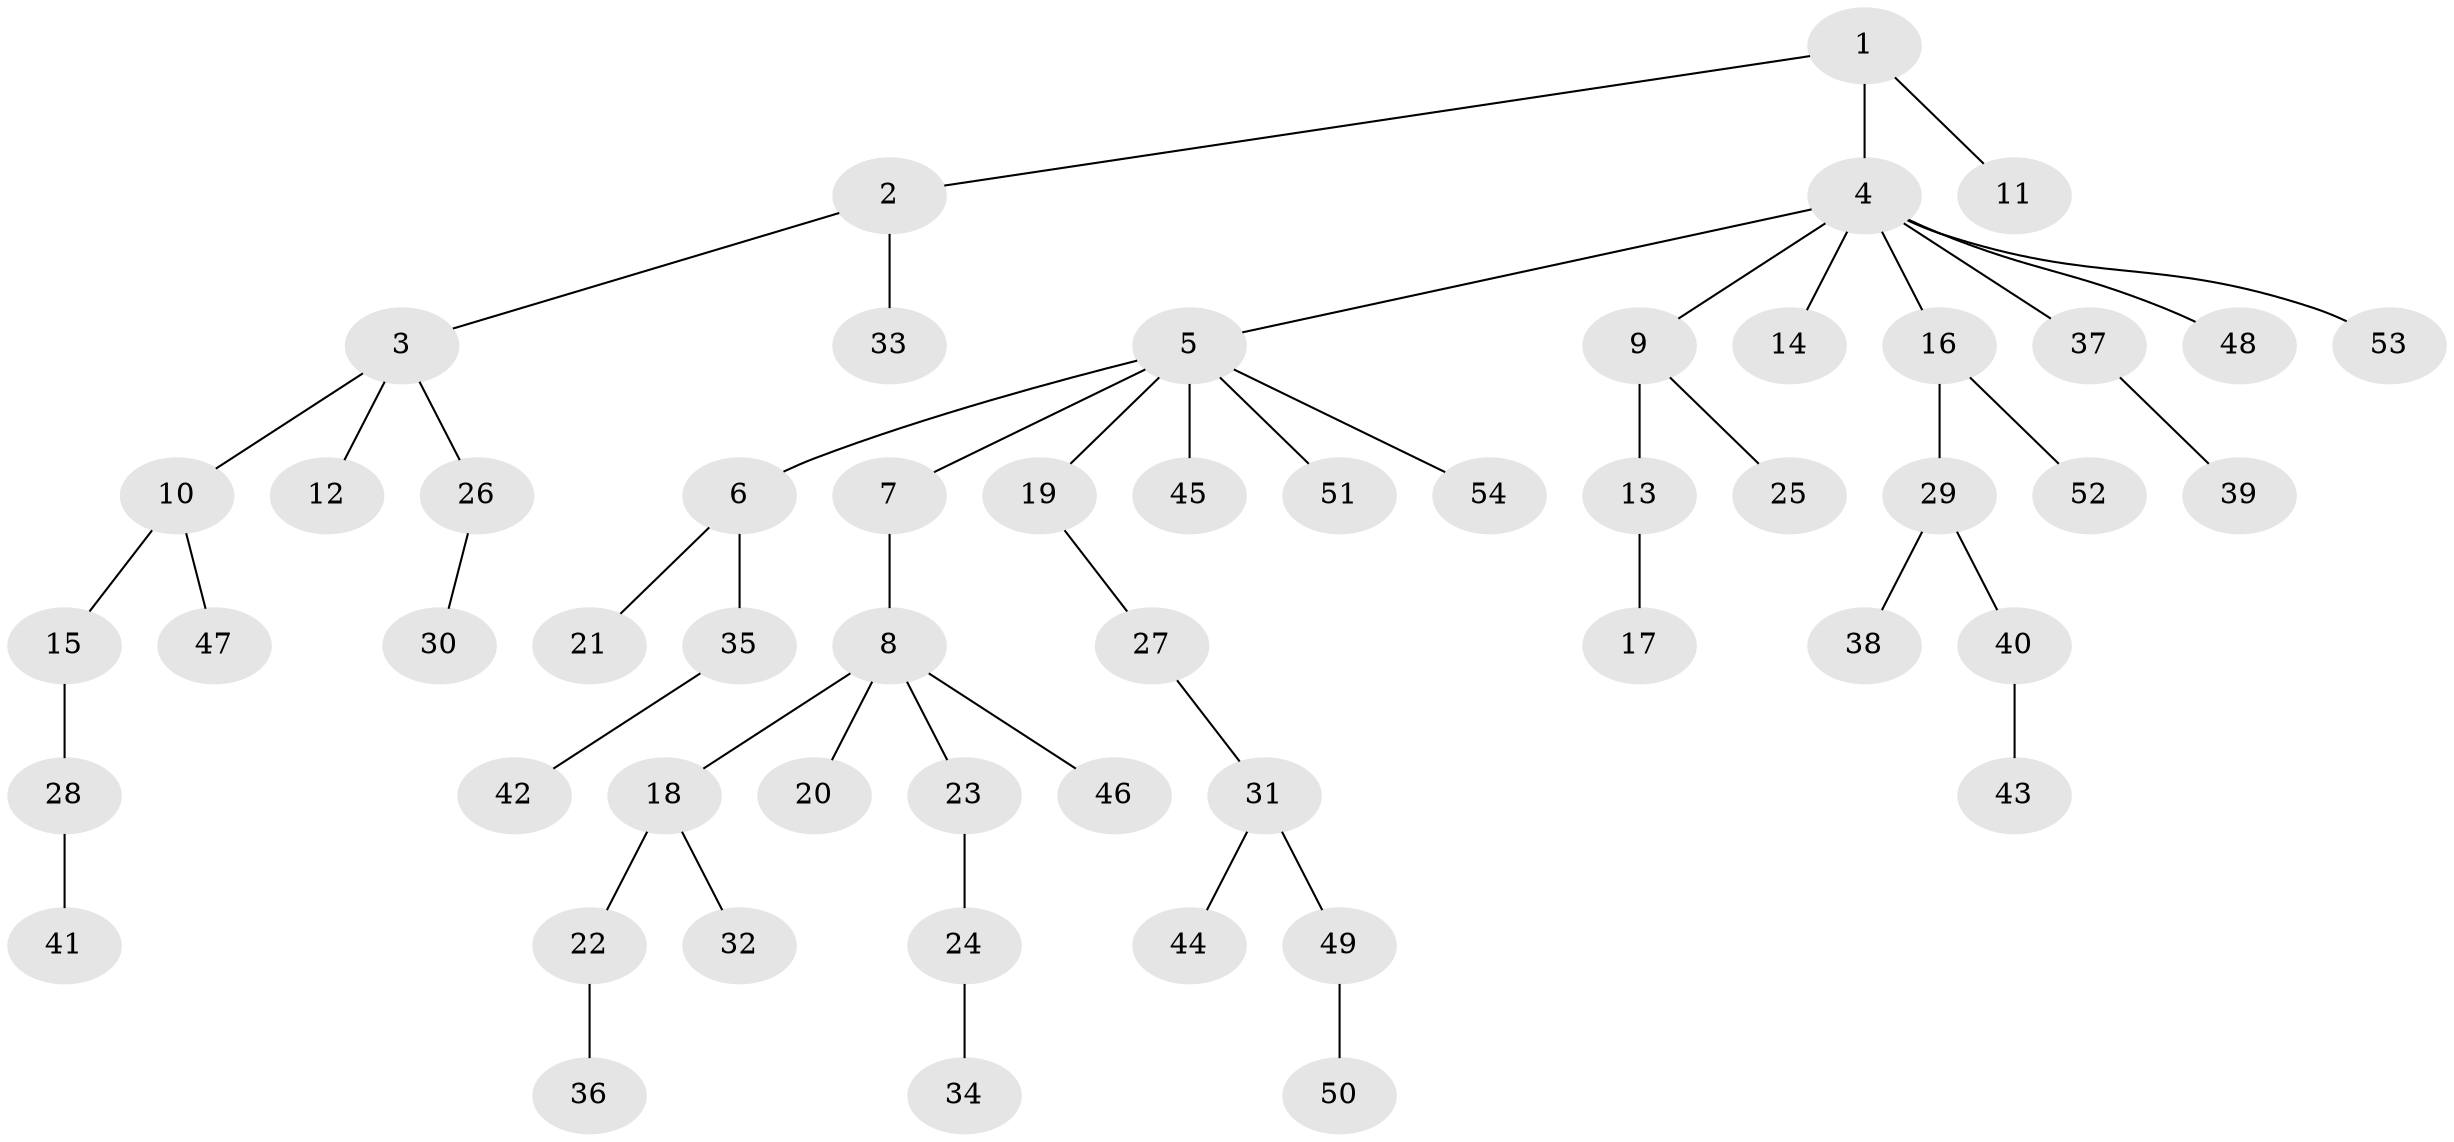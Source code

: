 // coarse degree distribution, {2: 0.30303030303030304, 5: 0.030303030303030304, 7: 0.06060606060606061, 4: 0.030303030303030304, 3: 0.030303030303030304, 1: 0.5454545454545454}
// Generated by graph-tools (version 1.1) at 2025/42/03/06/25 10:42:02]
// undirected, 54 vertices, 53 edges
graph export_dot {
graph [start="1"]
  node [color=gray90,style=filled];
  1;
  2;
  3;
  4;
  5;
  6;
  7;
  8;
  9;
  10;
  11;
  12;
  13;
  14;
  15;
  16;
  17;
  18;
  19;
  20;
  21;
  22;
  23;
  24;
  25;
  26;
  27;
  28;
  29;
  30;
  31;
  32;
  33;
  34;
  35;
  36;
  37;
  38;
  39;
  40;
  41;
  42;
  43;
  44;
  45;
  46;
  47;
  48;
  49;
  50;
  51;
  52;
  53;
  54;
  1 -- 2;
  1 -- 4;
  1 -- 11;
  2 -- 3;
  2 -- 33;
  3 -- 10;
  3 -- 12;
  3 -- 26;
  4 -- 5;
  4 -- 9;
  4 -- 14;
  4 -- 16;
  4 -- 37;
  4 -- 48;
  4 -- 53;
  5 -- 6;
  5 -- 7;
  5 -- 19;
  5 -- 45;
  5 -- 51;
  5 -- 54;
  6 -- 21;
  6 -- 35;
  7 -- 8;
  8 -- 18;
  8 -- 20;
  8 -- 23;
  8 -- 46;
  9 -- 13;
  9 -- 25;
  10 -- 15;
  10 -- 47;
  13 -- 17;
  15 -- 28;
  16 -- 29;
  16 -- 52;
  18 -- 22;
  18 -- 32;
  19 -- 27;
  22 -- 36;
  23 -- 24;
  24 -- 34;
  26 -- 30;
  27 -- 31;
  28 -- 41;
  29 -- 38;
  29 -- 40;
  31 -- 44;
  31 -- 49;
  35 -- 42;
  37 -- 39;
  40 -- 43;
  49 -- 50;
}
